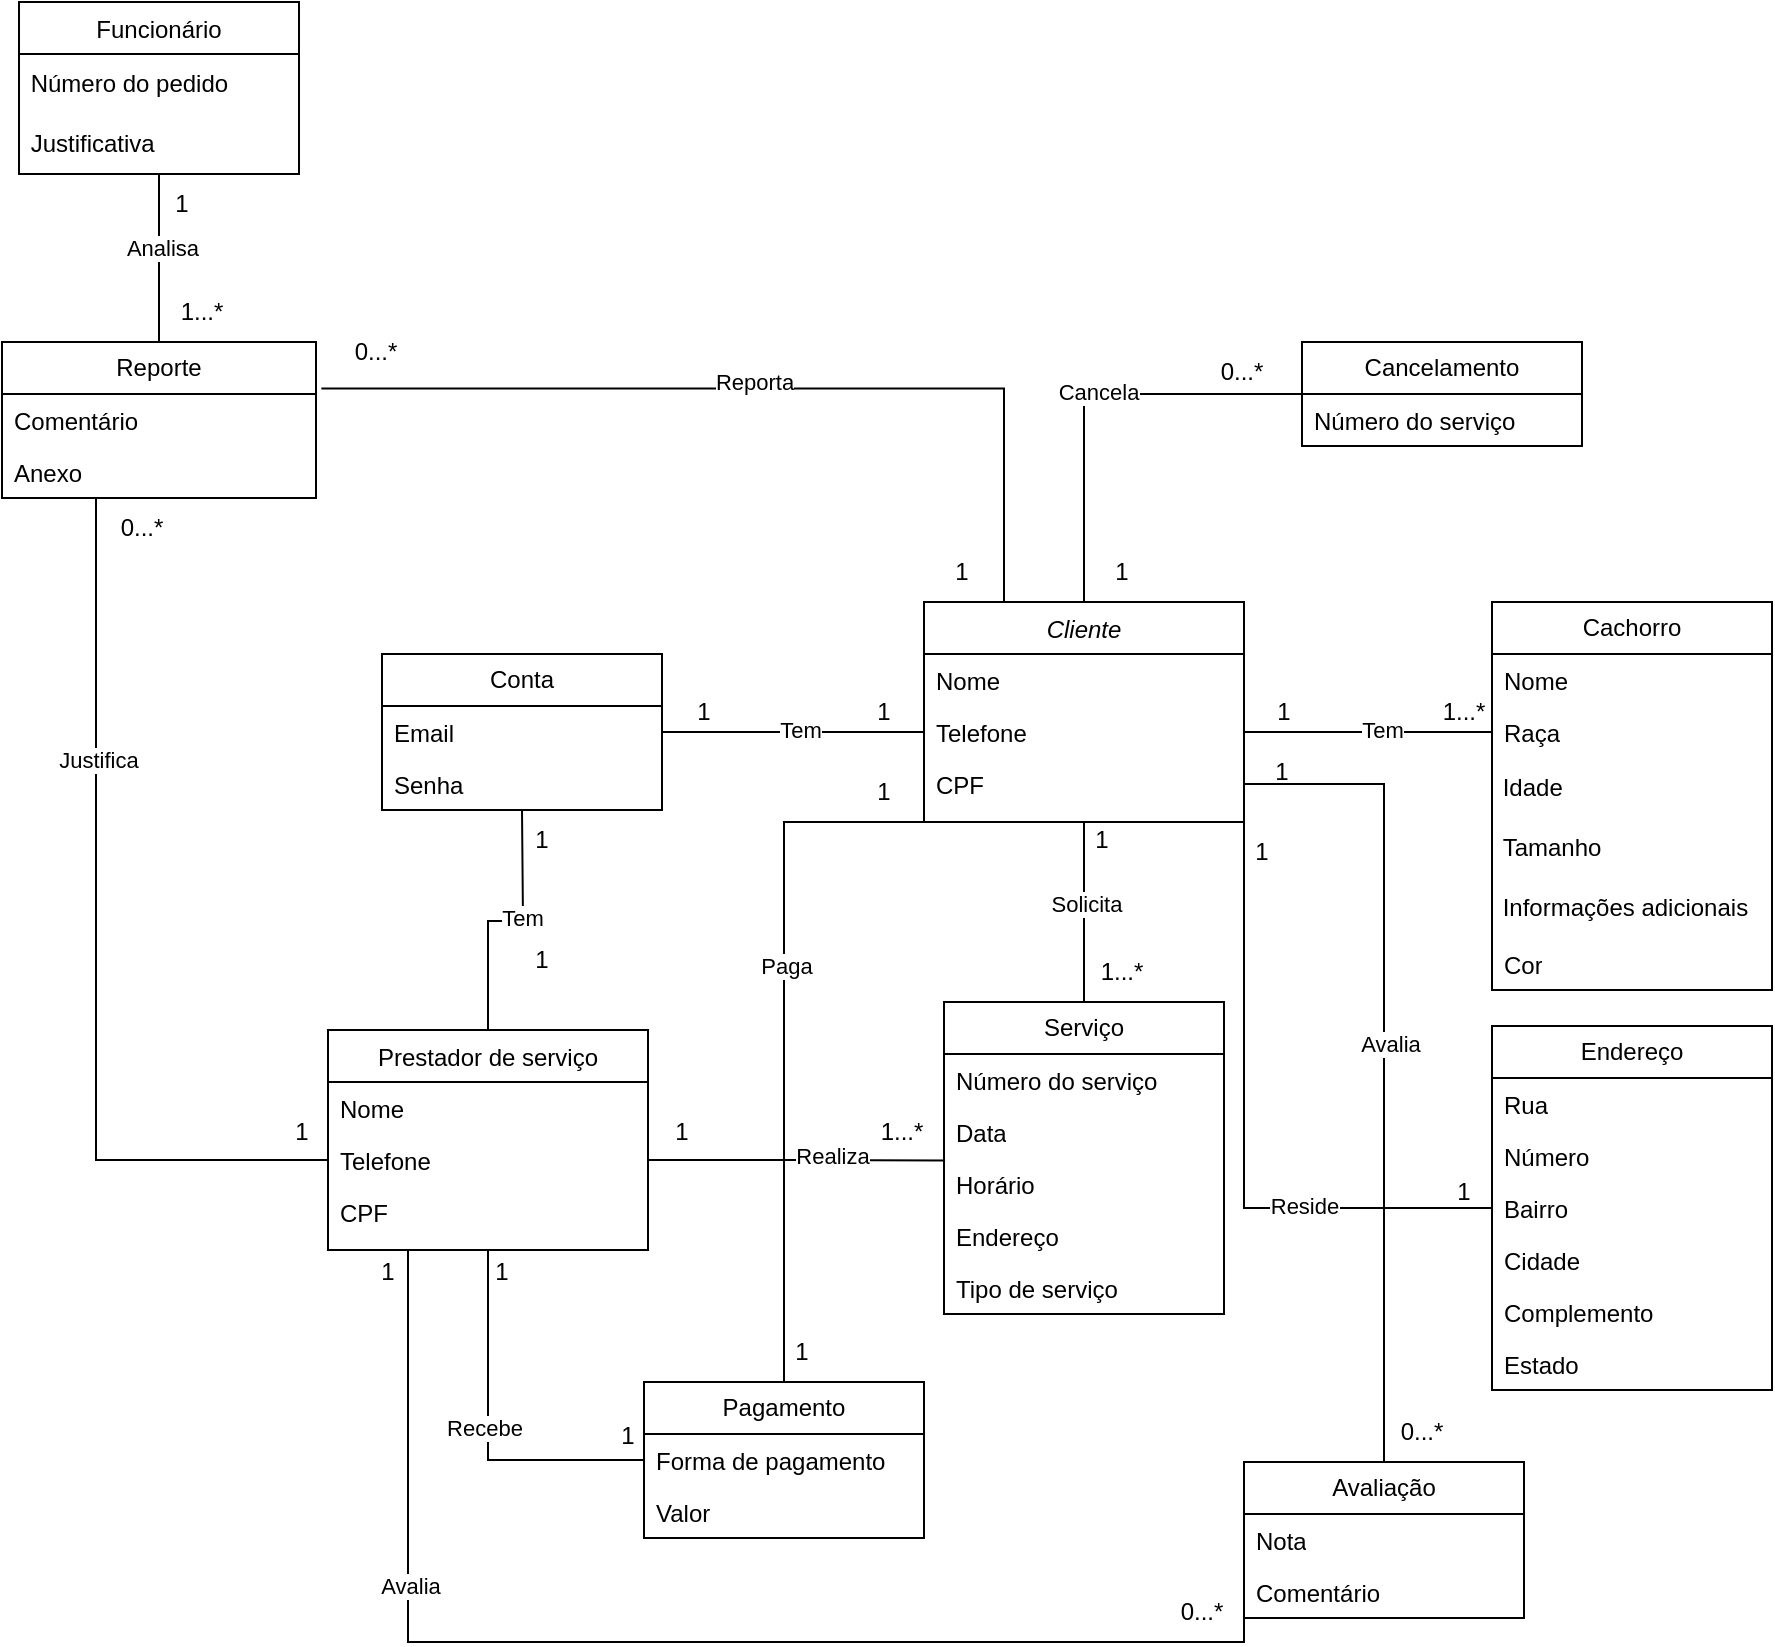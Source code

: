 <mxfile version="24.3.0" type="github">
  <diagram id="C5RBs43oDa-KdzZeNtuy" name="Page-1">
    <mxGraphModel dx="1216" dy="524" grid="1" gridSize="10" guides="1" tooltips="1" connect="1" arrows="1" fold="1" page="1" pageScale="1" pageWidth="1000" pageHeight="1000" math="0" shadow="0">
      <root>
        <mxCell id="WIyWlLk6GJQsqaUBKTNV-0" />
        <mxCell id="WIyWlLk6GJQsqaUBKTNV-1" parent="WIyWlLk6GJQsqaUBKTNV-0" />
        <mxCell id="B8XAivbCpf6IayKkzWBA-58" style="edgeStyle=orthogonalEdgeStyle;rounded=0;orthogonalLoop=1;jettySize=auto;html=1;exitX=0.5;exitY=1;exitDx=0;exitDy=0;entryX=0.5;entryY=0;entryDx=0;entryDy=0;endArrow=none;endFill=0;" edge="1" parent="WIyWlLk6GJQsqaUBKTNV-1" source="zkfFHV4jXpPFQw0GAbJ--0" target="B8XAivbCpf6IayKkzWBA-49">
          <mxGeometry relative="1" as="geometry" />
        </mxCell>
        <mxCell id="B8XAivbCpf6IayKkzWBA-102" value="Solicita" style="edgeLabel;html=1;align=center;verticalAlign=middle;resizable=0;points=[];" vertex="1" connectable="0" parent="B8XAivbCpf6IayKkzWBA-58">
          <mxGeometry x="-0.089" y="1" relative="1" as="geometry">
            <mxPoint as="offset" />
          </mxGeometry>
        </mxCell>
        <mxCell id="B8XAivbCpf6IayKkzWBA-60" style="edgeStyle=orthogonalEdgeStyle;rounded=0;orthogonalLoop=1;jettySize=auto;html=1;exitX=0.5;exitY=0;exitDx=0;exitDy=0;entryX=0;entryY=0.5;entryDx=0;entryDy=0;endArrow=none;endFill=0;" edge="1" parent="WIyWlLk6GJQsqaUBKTNV-1" source="zkfFHV4jXpPFQw0GAbJ--0" target="B8XAivbCpf6IayKkzWBA-24">
          <mxGeometry relative="1" as="geometry" />
        </mxCell>
        <mxCell id="B8XAivbCpf6IayKkzWBA-83" value="Cancela" style="edgeLabel;html=1;align=center;verticalAlign=middle;resizable=0;points=[];" vertex="1" connectable="0" parent="B8XAivbCpf6IayKkzWBA-60">
          <mxGeometry x="0.042" y="1" relative="1" as="geometry">
            <mxPoint as="offset" />
          </mxGeometry>
        </mxCell>
        <mxCell id="B8XAivbCpf6IayKkzWBA-68" style="edgeStyle=orthogonalEdgeStyle;rounded=0;orthogonalLoop=1;jettySize=auto;html=1;exitX=1;exitY=1;exitDx=0;exitDy=0;entryX=0;entryY=0.5;entryDx=0;entryDy=0;endArrow=none;endFill=0;" edge="1" parent="WIyWlLk6GJQsqaUBKTNV-1" source="zkfFHV4jXpPFQw0GAbJ--0" target="B8XAivbCpf6IayKkzWBA-42">
          <mxGeometry relative="1" as="geometry" />
        </mxCell>
        <mxCell id="B8XAivbCpf6IayKkzWBA-107" value="Reside" style="edgeLabel;html=1;align=center;verticalAlign=middle;resizable=0;points=[];" vertex="1" connectable="0" parent="B8XAivbCpf6IayKkzWBA-68">
          <mxGeometry x="0.405" y="1" relative="1" as="geometry">
            <mxPoint as="offset" />
          </mxGeometry>
        </mxCell>
        <mxCell id="B8XAivbCpf6IayKkzWBA-70" style="edgeStyle=orthogonalEdgeStyle;rounded=0;orthogonalLoop=1;jettySize=auto;html=1;exitX=0;exitY=1;exitDx=0;exitDy=0;entryX=0.5;entryY=0;entryDx=0;entryDy=0;endArrow=none;endFill=0;" edge="1" parent="WIyWlLk6GJQsqaUBKTNV-1" source="zkfFHV4jXpPFQw0GAbJ--0" target="B8XAivbCpf6IayKkzWBA-32">
          <mxGeometry relative="1" as="geometry">
            <Array as="points">
              <mxPoint x="471" y="580" />
            </Array>
          </mxGeometry>
        </mxCell>
        <mxCell id="B8XAivbCpf6IayKkzWBA-118" value="Paga" style="edgeLabel;html=1;align=center;verticalAlign=middle;resizable=0;points=[];" vertex="1" connectable="0" parent="B8XAivbCpf6IayKkzWBA-70">
          <mxGeometry x="-0.19" y="1" relative="1" as="geometry">
            <mxPoint as="offset" />
          </mxGeometry>
        </mxCell>
        <mxCell id="zkfFHV4jXpPFQw0GAbJ--0" value="Cliente" style="swimlane;fontStyle=2;align=center;verticalAlign=top;childLayout=stackLayout;horizontal=1;startSize=26;horizontalStack=0;resizeParent=1;resizeLast=0;collapsible=1;marginBottom=0;rounded=0;shadow=0;strokeWidth=1;" parent="WIyWlLk6GJQsqaUBKTNV-1" vertex="1">
          <mxGeometry x="541" y="470" width="160" height="110" as="geometry">
            <mxRectangle x="230" y="140" width="160" height="26" as="alternateBounds" />
          </mxGeometry>
        </mxCell>
        <mxCell id="zkfFHV4jXpPFQw0GAbJ--1" value="Nome" style="text;align=left;verticalAlign=top;spacingLeft=4;spacingRight=4;overflow=hidden;rotatable=0;points=[[0,0.5],[1,0.5]];portConstraint=eastwest;" parent="zkfFHV4jXpPFQw0GAbJ--0" vertex="1">
          <mxGeometry y="26" width="160" height="26" as="geometry" />
        </mxCell>
        <mxCell id="zkfFHV4jXpPFQw0GAbJ--2" value="Telefone" style="text;align=left;verticalAlign=top;spacingLeft=4;spacingRight=4;overflow=hidden;rotatable=0;points=[[0,0.5],[1,0.5]];portConstraint=eastwest;rounded=0;shadow=0;html=0;" parent="zkfFHV4jXpPFQw0GAbJ--0" vertex="1">
          <mxGeometry y="52" width="160" height="26" as="geometry" />
        </mxCell>
        <mxCell id="B8XAivbCpf6IayKkzWBA-0" value="CPF" style="text;align=left;verticalAlign=top;spacingLeft=4;spacingRight=4;overflow=hidden;rotatable=0;points=[[0,0.5],[1,0.5]];portConstraint=eastwest;rounded=0;shadow=0;html=0;" vertex="1" parent="zkfFHV4jXpPFQw0GAbJ--0">
          <mxGeometry y="78" width="160" height="26" as="geometry" />
        </mxCell>
        <mxCell id="zkfFHV4jXpPFQw0GAbJ--13" value="Funcionário" style="swimlane;fontStyle=0;align=center;verticalAlign=top;childLayout=stackLayout;horizontal=1;startSize=26;horizontalStack=0;resizeParent=1;resizeLast=0;collapsible=1;marginBottom=0;rounded=0;shadow=0;strokeWidth=1;" parent="WIyWlLk6GJQsqaUBKTNV-1" vertex="1">
          <mxGeometry x="88.5" y="170" width="140" height="86" as="geometry">
            <mxRectangle x="340" y="380" width="170" height="26" as="alternateBounds" />
          </mxGeometry>
        </mxCell>
        <mxCell id="B8XAivbCpf6IayKkzWBA-36" value="&amp;nbsp;Número do pedido" style="text;html=1;align=left;verticalAlign=middle;resizable=0;points=[];autosize=1;strokeColor=none;fillColor=none;" vertex="1" parent="zkfFHV4jXpPFQw0GAbJ--13">
          <mxGeometry y="26" width="140" height="30" as="geometry" />
        </mxCell>
        <mxCell id="B8XAivbCpf6IayKkzWBA-37" value="&amp;nbsp;Justificativa" style="text;html=1;align=left;verticalAlign=middle;whiteSpace=wrap;rounded=0;" vertex="1" parent="zkfFHV4jXpPFQw0GAbJ--13">
          <mxGeometry y="56" width="140" height="30" as="geometry" />
        </mxCell>
        <mxCell id="B8XAivbCpf6IayKkzWBA-55" style="edgeStyle=orthogonalEdgeStyle;rounded=0;orthogonalLoop=1;jettySize=auto;html=1;exitX=0.5;exitY=0;exitDx=0;exitDy=0;endArrow=none;endFill=0;" edge="1" parent="WIyWlLk6GJQsqaUBKTNV-1" source="zkfFHV4jXpPFQw0GAbJ--17">
          <mxGeometry relative="1" as="geometry">
            <mxPoint x="340" y="574" as="targetPoint" />
          </mxGeometry>
        </mxCell>
        <mxCell id="B8XAivbCpf6IayKkzWBA-95" value="Tem" style="edgeLabel;html=1;align=center;verticalAlign=middle;resizable=0;points=[];" vertex="1" connectable="0" parent="B8XAivbCpf6IayKkzWBA-55">
          <mxGeometry x="0.113" y="3" relative="1" as="geometry">
            <mxPoint y="1" as="offset" />
          </mxGeometry>
        </mxCell>
        <mxCell id="zkfFHV4jXpPFQw0GAbJ--17" value="Prestador de serviço" style="swimlane;fontStyle=0;align=center;verticalAlign=top;childLayout=stackLayout;horizontal=1;startSize=26;horizontalStack=0;resizeParent=1;resizeLast=0;collapsible=1;marginBottom=0;rounded=0;shadow=0;strokeWidth=1;" parent="WIyWlLk6GJQsqaUBKTNV-1" vertex="1">
          <mxGeometry x="243" y="684" width="160" height="110" as="geometry">
            <mxRectangle x="550" y="140" width="160" height="26" as="alternateBounds" />
          </mxGeometry>
        </mxCell>
        <mxCell id="B8XAivbCpf6IayKkzWBA-3" value="Nome" style="text;align=left;verticalAlign=top;spacingLeft=4;spacingRight=4;overflow=hidden;rotatable=0;points=[[0,0.5],[1,0.5]];portConstraint=eastwest;" vertex="1" parent="zkfFHV4jXpPFQw0GAbJ--17">
          <mxGeometry y="26" width="160" height="26" as="geometry" />
        </mxCell>
        <mxCell id="B8XAivbCpf6IayKkzWBA-4" value="Telefone" style="text;align=left;verticalAlign=top;spacingLeft=4;spacingRight=4;overflow=hidden;rotatable=0;points=[[0,0.5],[1,0.5]];portConstraint=eastwest;rounded=0;shadow=0;html=0;" vertex="1" parent="zkfFHV4jXpPFQw0GAbJ--17">
          <mxGeometry y="52" width="160" height="26" as="geometry" />
        </mxCell>
        <mxCell id="B8XAivbCpf6IayKkzWBA-6" value="CPF" style="text;align=left;verticalAlign=top;spacingLeft=4;spacingRight=4;overflow=hidden;rotatable=0;points=[[0,0.5],[1,0.5]];portConstraint=eastwest;rounded=0;shadow=0;html=0;" vertex="1" parent="zkfFHV4jXpPFQw0GAbJ--17">
          <mxGeometry y="78" width="160" height="26" as="geometry" />
        </mxCell>
        <mxCell id="B8XAivbCpf6IayKkzWBA-13" value="Conta" style="swimlane;fontStyle=0;childLayout=stackLayout;horizontal=1;startSize=26;fillColor=none;horizontalStack=0;resizeParent=1;resizeParentMax=0;resizeLast=0;collapsible=1;marginBottom=0;whiteSpace=wrap;html=1;" vertex="1" parent="WIyWlLk6GJQsqaUBKTNV-1">
          <mxGeometry x="270" y="496" width="140" height="78" as="geometry" />
        </mxCell>
        <mxCell id="B8XAivbCpf6IayKkzWBA-14" value="Email" style="text;strokeColor=none;fillColor=none;align=left;verticalAlign=top;spacingLeft=4;spacingRight=4;overflow=hidden;rotatable=0;points=[[0,0.5],[1,0.5]];portConstraint=eastwest;whiteSpace=wrap;html=1;" vertex="1" parent="B8XAivbCpf6IayKkzWBA-13">
          <mxGeometry y="26" width="140" height="26" as="geometry" />
        </mxCell>
        <mxCell id="B8XAivbCpf6IayKkzWBA-15" value="Senha" style="text;strokeColor=none;fillColor=none;align=left;verticalAlign=top;spacingLeft=4;spacingRight=4;overflow=hidden;rotatable=0;points=[[0,0.5],[1,0.5]];portConstraint=eastwest;whiteSpace=wrap;html=1;" vertex="1" parent="B8XAivbCpf6IayKkzWBA-13">
          <mxGeometry y="52" width="140" height="26" as="geometry" />
        </mxCell>
        <mxCell id="B8XAivbCpf6IayKkzWBA-17" value="Cachorro" style="swimlane;fontStyle=0;childLayout=stackLayout;horizontal=1;startSize=26;fillColor=none;horizontalStack=0;resizeParent=1;resizeParentMax=0;resizeLast=0;collapsible=1;marginBottom=0;whiteSpace=wrap;html=1;" vertex="1" parent="WIyWlLk6GJQsqaUBKTNV-1">
          <mxGeometry x="825" y="470" width="140" height="194" as="geometry" />
        </mxCell>
        <mxCell id="B8XAivbCpf6IayKkzWBA-18" value="Nome" style="text;strokeColor=none;fillColor=none;align=left;verticalAlign=top;spacingLeft=4;spacingRight=4;overflow=hidden;rotatable=0;points=[[0,0.5],[1,0.5]];portConstraint=eastwest;whiteSpace=wrap;html=1;" vertex="1" parent="B8XAivbCpf6IayKkzWBA-17">
          <mxGeometry y="26" width="140" height="26" as="geometry" />
        </mxCell>
        <mxCell id="B8XAivbCpf6IayKkzWBA-19" value="Raça" style="text;strokeColor=none;fillColor=none;align=left;verticalAlign=top;spacingLeft=4;spacingRight=4;overflow=hidden;rotatable=0;points=[[0,0.5],[1,0.5]];portConstraint=eastwest;whiteSpace=wrap;html=1;" vertex="1" parent="B8XAivbCpf6IayKkzWBA-17">
          <mxGeometry y="52" width="140" height="26" as="geometry" />
        </mxCell>
        <mxCell id="B8XAivbCpf6IayKkzWBA-21" value="&amp;nbsp;Idade" style="text;html=1;align=left;verticalAlign=middle;whiteSpace=wrap;rounded=0;" vertex="1" parent="B8XAivbCpf6IayKkzWBA-17">
          <mxGeometry y="78" width="140" height="30" as="geometry" />
        </mxCell>
        <mxCell id="B8XAivbCpf6IayKkzWBA-22" value="&amp;nbsp;Tamanho" style="text;html=1;align=left;verticalAlign=middle;whiteSpace=wrap;rounded=0;" vertex="1" parent="B8XAivbCpf6IayKkzWBA-17">
          <mxGeometry y="108" width="140" height="30" as="geometry" />
        </mxCell>
        <mxCell id="B8XAivbCpf6IayKkzWBA-23" value="&amp;nbsp;Informações adicionais" style="text;html=1;align=left;verticalAlign=middle;whiteSpace=wrap;rounded=0;" vertex="1" parent="B8XAivbCpf6IayKkzWBA-17">
          <mxGeometry y="138" width="140" height="30" as="geometry" />
        </mxCell>
        <mxCell id="B8XAivbCpf6IayKkzWBA-20" value="Cor" style="text;strokeColor=none;fillColor=none;align=left;verticalAlign=top;spacingLeft=4;spacingRight=4;overflow=hidden;rotatable=0;points=[[0,0.5],[1,0.5]];portConstraint=eastwest;whiteSpace=wrap;html=1;" vertex="1" parent="B8XAivbCpf6IayKkzWBA-17">
          <mxGeometry y="168" width="140" height="26" as="geometry" />
        </mxCell>
        <mxCell id="B8XAivbCpf6IayKkzWBA-24" value="Cancelamento" style="swimlane;fontStyle=0;childLayout=stackLayout;horizontal=1;startSize=26;fillColor=none;horizontalStack=0;resizeParent=1;resizeParentMax=0;resizeLast=0;collapsible=1;marginBottom=0;whiteSpace=wrap;html=1;" vertex="1" parent="WIyWlLk6GJQsqaUBKTNV-1">
          <mxGeometry x="730" y="340" width="140" height="52" as="geometry" />
        </mxCell>
        <mxCell id="B8XAivbCpf6IayKkzWBA-25" value="Número do serviço" style="text;strokeColor=none;fillColor=none;align=left;verticalAlign=top;spacingLeft=4;spacingRight=4;overflow=hidden;rotatable=0;points=[[0,0.5],[1,0.5]];portConstraint=eastwest;whiteSpace=wrap;html=1;" vertex="1" parent="B8XAivbCpf6IayKkzWBA-24">
          <mxGeometry y="26" width="140" height="26" as="geometry" />
        </mxCell>
        <mxCell id="B8XAivbCpf6IayKkzWBA-28" value="Avaliação" style="swimlane;fontStyle=0;childLayout=stackLayout;horizontal=1;startSize=26;fillColor=none;horizontalStack=0;resizeParent=1;resizeParentMax=0;resizeLast=0;collapsible=1;marginBottom=0;whiteSpace=wrap;html=1;" vertex="1" parent="WIyWlLk6GJQsqaUBKTNV-1">
          <mxGeometry x="701" y="900" width="140" height="78" as="geometry" />
        </mxCell>
        <mxCell id="B8XAivbCpf6IayKkzWBA-29" value="Nota" style="text;strokeColor=none;fillColor=none;align=left;verticalAlign=top;spacingLeft=4;spacingRight=4;overflow=hidden;rotatable=0;points=[[0,0.5],[1,0.5]];portConstraint=eastwest;whiteSpace=wrap;html=1;" vertex="1" parent="B8XAivbCpf6IayKkzWBA-28">
          <mxGeometry y="26" width="140" height="26" as="geometry" />
        </mxCell>
        <mxCell id="B8XAivbCpf6IayKkzWBA-30" value="Comentário" style="text;strokeColor=none;fillColor=none;align=left;verticalAlign=top;spacingLeft=4;spacingRight=4;overflow=hidden;rotatable=0;points=[[0,0.5],[1,0.5]];portConstraint=eastwest;whiteSpace=wrap;html=1;" vertex="1" parent="B8XAivbCpf6IayKkzWBA-28">
          <mxGeometry y="52" width="140" height="26" as="geometry" />
        </mxCell>
        <mxCell id="B8XAivbCpf6IayKkzWBA-32" value="Pagamento" style="swimlane;fontStyle=0;childLayout=stackLayout;horizontal=1;startSize=26;fillColor=none;horizontalStack=0;resizeParent=1;resizeParentMax=0;resizeLast=0;collapsible=1;marginBottom=0;whiteSpace=wrap;html=1;" vertex="1" parent="WIyWlLk6GJQsqaUBKTNV-1">
          <mxGeometry x="401" y="860" width="140" height="78" as="geometry" />
        </mxCell>
        <mxCell id="B8XAivbCpf6IayKkzWBA-33" value="Forma de pagamento" style="text;strokeColor=none;fillColor=none;align=left;verticalAlign=top;spacingLeft=4;spacingRight=4;overflow=hidden;rotatable=0;points=[[0,0.5],[1,0.5]];portConstraint=eastwest;whiteSpace=wrap;html=1;" vertex="1" parent="B8XAivbCpf6IayKkzWBA-32">
          <mxGeometry y="26" width="140" height="26" as="geometry" />
        </mxCell>
        <mxCell id="B8XAivbCpf6IayKkzWBA-34" value="Valor" style="text;strokeColor=none;fillColor=none;align=left;verticalAlign=top;spacingLeft=4;spacingRight=4;overflow=hidden;rotatable=0;points=[[0,0.5],[1,0.5]];portConstraint=eastwest;whiteSpace=wrap;html=1;" vertex="1" parent="B8XAivbCpf6IayKkzWBA-32">
          <mxGeometry y="52" width="140" height="26" as="geometry" />
        </mxCell>
        <mxCell id="B8XAivbCpf6IayKkzWBA-38" value="Endereço" style="swimlane;fontStyle=0;childLayout=stackLayout;horizontal=1;startSize=26;fillColor=none;horizontalStack=0;resizeParent=1;resizeParentMax=0;resizeLast=0;collapsible=1;marginBottom=0;whiteSpace=wrap;html=1;" vertex="1" parent="WIyWlLk6GJQsqaUBKTNV-1">
          <mxGeometry x="825" y="682" width="140" height="182" as="geometry" />
        </mxCell>
        <mxCell id="B8XAivbCpf6IayKkzWBA-39" value="Rua" style="text;strokeColor=none;fillColor=none;align=left;verticalAlign=top;spacingLeft=4;spacingRight=4;overflow=hidden;rotatable=0;points=[[0,0.5],[1,0.5]];portConstraint=eastwest;whiteSpace=wrap;html=1;" vertex="1" parent="B8XAivbCpf6IayKkzWBA-38">
          <mxGeometry y="26" width="140" height="26" as="geometry" />
        </mxCell>
        <mxCell id="B8XAivbCpf6IayKkzWBA-40" value="Número" style="text;strokeColor=none;fillColor=none;align=left;verticalAlign=top;spacingLeft=4;spacingRight=4;overflow=hidden;rotatable=0;points=[[0,0.5],[1,0.5]];portConstraint=eastwest;whiteSpace=wrap;html=1;" vertex="1" parent="B8XAivbCpf6IayKkzWBA-38">
          <mxGeometry y="52" width="140" height="26" as="geometry" />
        </mxCell>
        <mxCell id="B8XAivbCpf6IayKkzWBA-42" value="Bairro" style="text;strokeColor=none;fillColor=none;align=left;verticalAlign=top;spacingLeft=4;spacingRight=4;overflow=hidden;rotatable=0;points=[[0,0.5],[1,0.5]];portConstraint=eastwest;whiteSpace=wrap;html=1;" vertex="1" parent="B8XAivbCpf6IayKkzWBA-38">
          <mxGeometry y="78" width="140" height="26" as="geometry" />
        </mxCell>
        <mxCell id="B8XAivbCpf6IayKkzWBA-43" value="Cidade" style="text;strokeColor=none;fillColor=none;align=left;verticalAlign=top;spacingLeft=4;spacingRight=4;overflow=hidden;rotatable=0;points=[[0,0.5],[1,0.5]];portConstraint=eastwest;whiteSpace=wrap;html=1;" vertex="1" parent="B8XAivbCpf6IayKkzWBA-38">
          <mxGeometry y="104" width="140" height="26" as="geometry" />
        </mxCell>
        <mxCell id="B8XAivbCpf6IayKkzWBA-41" value="Complemento" style="text;strokeColor=none;fillColor=none;align=left;verticalAlign=top;spacingLeft=4;spacingRight=4;overflow=hidden;rotatable=0;points=[[0,0.5],[1,0.5]];portConstraint=eastwest;whiteSpace=wrap;html=1;" vertex="1" parent="B8XAivbCpf6IayKkzWBA-38">
          <mxGeometry y="130" width="140" height="26" as="geometry" />
        </mxCell>
        <mxCell id="B8XAivbCpf6IayKkzWBA-44" value="Estado" style="text;strokeColor=none;fillColor=none;align=left;verticalAlign=top;spacingLeft=4;spacingRight=4;overflow=hidden;rotatable=0;points=[[0,0.5],[1,0.5]];portConstraint=eastwest;whiteSpace=wrap;html=1;" vertex="1" parent="B8XAivbCpf6IayKkzWBA-38">
          <mxGeometry y="156" width="140" height="26" as="geometry" />
        </mxCell>
        <mxCell id="B8XAivbCpf6IayKkzWBA-69" style="edgeStyle=orthogonalEdgeStyle;rounded=0;orthogonalLoop=1;jettySize=auto;html=1;exitX=0.5;exitY=0;exitDx=0;exitDy=0;entryX=0.5;entryY=1;entryDx=0;entryDy=0;endArrow=none;endFill=0;" edge="1" parent="WIyWlLk6GJQsqaUBKTNV-1" source="B8XAivbCpf6IayKkzWBA-45" target="B8XAivbCpf6IayKkzWBA-37">
          <mxGeometry relative="1" as="geometry" />
        </mxCell>
        <mxCell id="B8XAivbCpf6IayKkzWBA-131" value="Analisa" style="edgeLabel;html=1;align=center;verticalAlign=middle;resizable=0;points=[];" vertex="1" connectable="0" parent="B8XAivbCpf6IayKkzWBA-69">
          <mxGeometry x="0.101" y="-1" relative="1" as="geometry">
            <mxPoint y="-1" as="offset" />
          </mxGeometry>
        </mxCell>
        <mxCell id="B8XAivbCpf6IayKkzWBA-45" value="Reporte" style="swimlane;fontStyle=0;childLayout=stackLayout;horizontal=1;startSize=26;fillColor=none;horizontalStack=0;resizeParent=1;resizeParentMax=0;resizeLast=0;collapsible=1;marginBottom=0;whiteSpace=wrap;html=1;" vertex="1" parent="WIyWlLk6GJQsqaUBKTNV-1">
          <mxGeometry x="80" y="340" width="157" height="78" as="geometry" />
        </mxCell>
        <mxCell id="B8XAivbCpf6IayKkzWBA-46" value="Comentário" style="text;strokeColor=none;fillColor=none;align=left;verticalAlign=top;spacingLeft=4;spacingRight=4;overflow=hidden;rotatable=0;points=[[0,0.5],[1,0.5]];portConstraint=eastwest;whiteSpace=wrap;html=1;" vertex="1" parent="B8XAivbCpf6IayKkzWBA-45">
          <mxGeometry y="26" width="157" height="26" as="geometry" />
        </mxCell>
        <mxCell id="B8XAivbCpf6IayKkzWBA-47" value="Anexo" style="text;strokeColor=none;fillColor=none;align=left;verticalAlign=top;spacingLeft=4;spacingRight=4;overflow=hidden;rotatable=0;points=[[0,0.5],[1,0.5]];portConstraint=eastwest;whiteSpace=wrap;html=1;" vertex="1" parent="B8XAivbCpf6IayKkzWBA-45">
          <mxGeometry y="52" width="157" height="26" as="geometry" />
        </mxCell>
        <mxCell id="B8XAivbCpf6IayKkzWBA-49" value="Serviço" style="swimlane;fontStyle=0;childLayout=stackLayout;horizontal=1;startSize=26;fillColor=none;horizontalStack=0;resizeParent=1;resizeParentMax=0;resizeLast=0;collapsible=1;marginBottom=0;whiteSpace=wrap;html=1;" vertex="1" parent="WIyWlLk6GJQsqaUBKTNV-1">
          <mxGeometry x="551" y="670" width="140" height="156" as="geometry" />
        </mxCell>
        <mxCell id="B8XAivbCpf6IayKkzWBA-50" value="Número do serviço" style="text;strokeColor=none;fillColor=none;align=left;verticalAlign=top;spacingLeft=4;spacingRight=4;overflow=hidden;rotatable=0;points=[[0,0.5],[1,0.5]];portConstraint=eastwest;whiteSpace=wrap;html=1;" vertex="1" parent="B8XAivbCpf6IayKkzWBA-49">
          <mxGeometry y="26" width="140" height="26" as="geometry" />
        </mxCell>
        <mxCell id="B8XAivbCpf6IayKkzWBA-51" value="Data" style="text;strokeColor=none;fillColor=none;align=left;verticalAlign=top;spacingLeft=4;spacingRight=4;overflow=hidden;rotatable=0;points=[[0,0.5],[1,0.5]];portConstraint=eastwest;whiteSpace=wrap;html=1;" vertex="1" parent="B8XAivbCpf6IayKkzWBA-49">
          <mxGeometry y="52" width="140" height="26" as="geometry" />
        </mxCell>
        <mxCell id="B8XAivbCpf6IayKkzWBA-52" value="Horário" style="text;strokeColor=none;fillColor=none;align=left;verticalAlign=top;spacingLeft=4;spacingRight=4;overflow=hidden;rotatable=0;points=[[0,0.5],[1,0.5]];portConstraint=eastwest;whiteSpace=wrap;html=1;" vertex="1" parent="B8XAivbCpf6IayKkzWBA-49">
          <mxGeometry y="78" width="140" height="26" as="geometry" />
        </mxCell>
        <mxCell id="B8XAivbCpf6IayKkzWBA-53" value="Endereço" style="text;strokeColor=none;fillColor=none;align=left;verticalAlign=top;spacingLeft=4;spacingRight=4;overflow=hidden;rotatable=0;points=[[0,0.5],[1,0.5]];portConstraint=eastwest;whiteSpace=wrap;html=1;" vertex="1" parent="B8XAivbCpf6IayKkzWBA-49">
          <mxGeometry y="104" width="140" height="26" as="geometry" />
        </mxCell>
        <mxCell id="B8XAivbCpf6IayKkzWBA-56" value="Tipo de serviço" style="text;strokeColor=none;fillColor=none;align=left;verticalAlign=top;spacingLeft=4;spacingRight=4;overflow=hidden;rotatable=0;points=[[0,0.5],[1,0.5]];portConstraint=eastwest;whiteSpace=wrap;html=1;" vertex="1" parent="B8XAivbCpf6IayKkzWBA-49">
          <mxGeometry y="130" width="140" height="26" as="geometry" />
        </mxCell>
        <mxCell id="B8XAivbCpf6IayKkzWBA-54" style="edgeStyle=orthogonalEdgeStyle;rounded=0;orthogonalLoop=1;jettySize=auto;html=1;exitX=1;exitY=0.5;exitDx=0;exitDy=0;entryX=0;entryY=0.5;entryDx=0;entryDy=0;endArrow=none;endFill=0;" edge="1" parent="WIyWlLk6GJQsqaUBKTNV-1" source="B8XAivbCpf6IayKkzWBA-14" target="zkfFHV4jXpPFQw0GAbJ--2">
          <mxGeometry relative="1" as="geometry" />
        </mxCell>
        <mxCell id="B8XAivbCpf6IayKkzWBA-92" value="Tem" style="edgeLabel;html=1;align=center;verticalAlign=middle;resizable=0;points=[];" vertex="1" connectable="0" parent="B8XAivbCpf6IayKkzWBA-54">
          <mxGeometry x="0.035" y="1" relative="1" as="geometry">
            <mxPoint x="1" as="offset" />
          </mxGeometry>
        </mxCell>
        <mxCell id="B8XAivbCpf6IayKkzWBA-57" style="edgeStyle=orthogonalEdgeStyle;rounded=0;orthogonalLoop=1;jettySize=auto;html=1;exitX=1;exitY=0.5;exitDx=0;exitDy=0;entryX=0;entryY=0.5;entryDx=0;entryDy=0;endArrow=none;endFill=0;" edge="1" parent="WIyWlLk6GJQsqaUBKTNV-1" source="zkfFHV4jXpPFQw0GAbJ--2" target="B8XAivbCpf6IayKkzWBA-19">
          <mxGeometry relative="1" as="geometry" />
        </mxCell>
        <mxCell id="B8XAivbCpf6IayKkzWBA-89" value="Tem" style="edgeLabel;html=1;align=center;verticalAlign=middle;resizable=0;points=[];" vertex="1" connectable="0" parent="B8XAivbCpf6IayKkzWBA-57">
          <mxGeometry x="0.101" y="1" relative="1" as="geometry">
            <mxPoint as="offset" />
          </mxGeometry>
        </mxCell>
        <mxCell id="B8XAivbCpf6IayKkzWBA-59" style="edgeStyle=orthogonalEdgeStyle;rounded=0;orthogonalLoop=1;jettySize=auto;html=1;exitX=1;exitY=0.5;exitDx=0;exitDy=0;entryX=0.004;entryY=1.046;entryDx=0;entryDy=0;entryPerimeter=0;endArrow=none;endFill=0;" edge="1" parent="WIyWlLk6GJQsqaUBKTNV-1" source="B8XAivbCpf6IayKkzWBA-4" target="B8XAivbCpf6IayKkzWBA-51">
          <mxGeometry relative="1" as="geometry" />
        </mxCell>
        <mxCell id="B8XAivbCpf6IayKkzWBA-111" value="Realiza" style="edgeLabel;html=1;align=center;verticalAlign=middle;resizable=0;points=[];" vertex="1" connectable="0" parent="B8XAivbCpf6IayKkzWBA-59">
          <mxGeometry x="0.217" y="2" relative="1" as="geometry">
            <mxPoint x="1" as="offset" />
          </mxGeometry>
        </mxCell>
        <mxCell id="B8XAivbCpf6IayKkzWBA-63" style="edgeStyle=orthogonalEdgeStyle;rounded=0;orthogonalLoop=1;jettySize=auto;html=1;exitX=0.25;exitY=0;exitDx=0;exitDy=0;entryX=1.017;entryY=-0.108;entryDx=0;entryDy=0;entryPerimeter=0;endArrow=none;endFill=0;" edge="1" parent="WIyWlLk6GJQsqaUBKTNV-1" source="zkfFHV4jXpPFQw0GAbJ--0" target="B8XAivbCpf6IayKkzWBA-46">
          <mxGeometry relative="1" as="geometry" />
        </mxCell>
        <mxCell id="B8XAivbCpf6IayKkzWBA-80" value="Reporta" style="edgeLabel;html=1;align=center;verticalAlign=middle;resizable=0;points=[];" vertex="1" connectable="0" parent="B8XAivbCpf6IayKkzWBA-63">
          <mxGeometry x="0.038" y="-3" relative="1" as="geometry">
            <mxPoint as="offset" />
          </mxGeometry>
        </mxCell>
        <mxCell id="B8XAivbCpf6IayKkzWBA-71" style="edgeStyle=orthogonalEdgeStyle;rounded=0;orthogonalLoop=1;jettySize=auto;html=1;exitX=0;exitY=0.5;exitDx=0;exitDy=0;entryX=0.5;entryY=1;entryDx=0;entryDy=0;endArrow=none;endFill=0;" edge="1" parent="WIyWlLk6GJQsqaUBKTNV-1" source="B8XAivbCpf6IayKkzWBA-33" target="zkfFHV4jXpPFQw0GAbJ--17">
          <mxGeometry relative="1" as="geometry" />
        </mxCell>
        <mxCell id="B8XAivbCpf6IayKkzWBA-124" value="Recebe" style="edgeLabel;html=1;align=center;verticalAlign=middle;resizable=0;points=[];" vertex="1" connectable="0" parent="B8XAivbCpf6IayKkzWBA-71">
          <mxGeometry x="0.021" y="2" relative="1" as="geometry">
            <mxPoint y="-1" as="offset" />
          </mxGeometry>
        </mxCell>
        <mxCell id="B8XAivbCpf6IayKkzWBA-72" style="edgeStyle=orthogonalEdgeStyle;rounded=0;orthogonalLoop=1;jettySize=auto;html=1;exitX=1;exitY=0.5;exitDx=0;exitDy=0;entryX=0.5;entryY=0;entryDx=0;entryDy=0;endArrow=none;endFill=0;" edge="1" parent="WIyWlLk6GJQsqaUBKTNV-1" source="B8XAivbCpf6IayKkzWBA-0" target="B8XAivbCpf6IayKkzWBA-28">
          <mxGeometry relative="1" as="geometry" />
        </mxCell>
        <mxCell id="B8XAivbCpf6IayKkzWBA-122" value="Avalia" style="edgeLabel;html=1;align=center;verticalAlign=middle;resizable=0;points=[];" vertex="1" connectable="0" parent="B8XAivbCpf6IayKkzWBA-72">
          <mxGeometry x="-0.018" y="3" relative="1" as="geometry">
            <mxPoint y="-1" as="offset" />
          </mxGeometry>
        </mxCell>
        <mxCell id="B8XAivbCpf6IayKkzWBA-73" style="edgeStyle=orthogonalEdgeStyle;rounded=0;orthogonalLoop=1;jettySize=auto;html=1;exitX=0;exitY=0.5;exitDx=0;exitDy=0;entryX=0.25;entryY=1;entryDx=0;entryDy=0;endArrow=none;endFill=0;" edge="1" parent="WIyWlLk6GJQsqaUBKTNV-1" source="B8XAivbCpf6IayKkzWBA-29" target="zkfFHV4jXpPFQw0GAbJ--17">
          <mxGeometry relative="1" as="geometry">
            <Array as="points">
              <mxPoint x="660" y="990" />
              <mxPoint x="300" y="990" />
            </Array>
          </mxGeometry>
        </mxCell>
        <mxCell id="B8XAivbCpf6IayKkzWBA-128" value="Avalia" style="edgeLabel;html=1;align=center;verticalAlign=middle;resizable=0;points=[];" vertex="1" connectable="0" parent="B8XAivbCpf6IayKkzWBA-73">
          <mxGeometry x="0.494" y="-1" relative="1" as="geometry">
            <mxPoint as="offset" />
          </mxGeometry>
        </mxCell>
        <mxCell id="B8XAivbCpf6IayKkzWBA-74" value="1...*" style="text;html=1;align=center;verticalAlign=middle;whiteSpace=wrap;rounded=0;" vertex="1" parent="WIyWlLk6GJQsqaUBKTNV-1">
          <mxGeometry x="150" y="310" width="60" height="30" as="geometry" />
        </mxCell>
        <mxCell id="B8XAivbCpf6IayKkzWBA-75" value="1" style="text;html=1;align=center;verticalAlign=middle;whiteSpace=wrap;rounded=0;" vertex="1" parent="WIyWlLk6GJQsqaUBKTNV-1">
          <mxGeometry x="140" y="256" width="60" height="30" as="geometry" />
        </mxCell>
        <mxCell id="B8XAivbCpf6IayKkzWBA-77" value="0...*" style="text;html=1;align=center;verticalAlign=middle;whiteSpace=wrap;rounded=0;" vertex="1" parent="WIyWlLk6GJQsqaUBKTNV-1">
          <mxGeometry x="237" y="330" width="60" height="30" as="geometry" />
        </mxCell>
        <mxCell id="B8XAivbCpf6IayKkzWBA-79" value="1" style="text;html=1;align=center;verticalAlign=middle;whiteSpace=wrap;rounded=0;" vertex="1" parent="WIyWlLk6GJQsqaUBKTNV-1">
          <mxGeometry x="530" y="440" width="60" height="30" as="geometry" />
        </mxCell>
        <mxCell id="B8XAivbCpf6IayKkzWBA-81" value="1" style="text;html=1;align=center;verticalAlign=middle;whiteSpace=wrap;rounded=0;" vertex="1" parent="WIyWlLk6GJQsqaUBKTNV-1">
          <mxGeometry x="610" y="440" width="60" height="30" as="geometry" />
        </mxCell>
        <mxCell id="B8XAivbCpf6IayKkzWBA-82" value="0...*" style="text;html=1;align=center;verticalAlign=middle;whiteSpace=wrap;rounded=0;" vertex="1" parent="WIyWlLk6GJQsqaUBKTNV-1">
          <mxGeometry x="670" y="340" width="60" height="30" as="geometry" />
        </mxCell>
        <mxCell id="B8XAivbCpf6IayKkzWBA-85" value="1" style="text;html=1;align=center;verticalAlign=middle;whiteSpace=wrap;rounded=0;" vertex="1" parent="WIyWlLk6GJQsqaUBKTNV-1">
          <mxGeometry x="691" y="510" width="60" height="30" as="geometry" />
        </mxCell>
        <mxCell id="B8XAivbCpf6IayKkzWBA-86" value="1...*" style="text;html=1;align=center;verticalAlign=middle;whiteSpace=wrap;rounded=0;" vertex="1" parent="WIyWlLk6GJQsqaUBKTNV-1">
          <mxGeometry x="781" y="510" width="60" height="30" as="geometry" />
        </mxCell>
        <mxCell id="B8XAivbCpf6IayKkzWBA-90" value="1" style="text;html=1;align=center;verticalAlign=middle;whiteSpace=wrap;rounded=0;" vertex="1" parent="WIyWlLk6GJQsqaUBKTNV-1">
          <mxGeometry x="401" y="510" width="60" height="30" as="geometry" />
        </mxCell>
        <mxCell id="B8XAivbCpf6IayKkzWBA-91" value="1" style="text;html=1;align=center;verticalAlign=middle;whiteSpace=wrap;rounded=0;" vertex="1" parent="WIyWlLk6GJQsqaUBKTNV-1">
          <mxGeometry x="491" y="510" width="60" height="30" as="geometry" />
        </mxCell>
        <mxCell id="B8XAivbCpf6IayKkzWBA-93" value="1" style="text;html=1;align=center;verticalAlign=middle;whiteSpace=wrap;rounded=0;" vertex="1" parent="WIyWlLk6GJQsqaUBKTNV-1">
          <mxGeometry x="320" y="574" width="60" height="30" as="geometry" />
        </mxCell>
        <mxCell id="B8XAivbCpf6IayKkzWBA-94" value="1" style="text;html=1;align=center;verticalAlign=middle;whiteSpace=wrap;rounded=0;" vertex="1" parent="WIyWlLk6GJQsqaUBKTNV-1">
          <mxGeometry x="320" y="634" width="60" height="30" as="geometry" />
        </mxCell>
        <mxCell id="B8XAivbCpf6IayKkzWBA-96" value="0...*" style="text;html=1;align=center;verticalAlign=middle;whiteSpace=wrap;rounded=0;" vertex="1" parent="WIyWlLk6GJQsqaUBKTNV-1">
          <mxGeometry x="120" y="418" width="60" height="30" as="geometry" />
        </mxCell>
        <mxCell id="B8XAivbCpf6IayKkzWBA-97" value="1" style="text;html=1;align=center;verticalAlign=middle;whiteSpace=wrap;rounded=0;" vertex="1" parent="WIyWlLk6GJQsqaUBKTNV-1">
          <mxGeometry x="200" y="720" width="60" height="30" as="geometry" />
        </mxCell>
        <mxCell id="B8XAivbCpf6IayKkzWBA-98" value="1" style="text;html=1;align=center;verticalAlign=middle;whiteSpace=wrap;rounded=0;" vertex="1" parent="WIyWlLk6GJQsqaUBKTNV-1">
          <mxGeometry x="600" y="574" width="60" height="30" as="geometry" />
        </mxCell>
        <mxCell id="B8XAivbCpf6IayKkzWBA-99" value="1...*" style="text;html=1;align=center;verticalAlign=middle;whiteSpace=wrap;rounded=0;" vertex="1" parent="WIyWlLk6GJQsqaUBKTNV-1">
          <mxGeometry x="610" y="640" width="60" height="30" as="geometry" />
        </mxCell>
        <mxCell id="B8XAivbCpf6IayKkzWBA-103" value="1" style="text;html=1;align=center;verticalAlign=middle;whiteSpace=wrap;rounded=0;" vertex="1" parent="WIyWlLk6GJQsqaUBKTNV-1">
          <mxGeometry x="390" y="720" width="60" height="30" as="geometry" />
        </mxCell>
        <mxCell id="B8XAivbCpf6IayKkzWBA-104" value="1...*" style="text;html=1;align=center;verticalAlign=middle;whiteSpace=wrap;rounded=0;" vertex="1" parent="WIyWlLk6GJQsqaUBKTNV-1">
          <mxGeometry x="500" y="720" width="60" height="30" as="geometry" />
        </mxCell>
        <mxCell id="B8XAivbCpf6IayKkzWBA-105" value="1" style="text;html=1;align=center;verticalAlign=middle;whiteSpace=wrap;rounded=0;" vertex="1" parent="WIyWlLk6GJQsqaUBKTNV-1">
          <mxGeometry x="680" y="580" width="60" height="30" as="geometry" />
        </mxCell>
        <mxCell id="B8XAivbCpf6IayKkzWBA-106" value="1" style="text;html=1;align=center;verticalAlign=middle;whiteSpace=wrap;rounded=0;" vertex="1" parent="WIyWlLk6GJQsqaUBKTNV-1">
          <mxGeometry x="781" y="750" width="60" height="30" as="geometry" />
        </mxCell>
        <mxCell id="B8XAivbCpf6IayKkzWBA-113" value="1" style="text;html=1;align=center;verticalAlign=middle;whiteSpace=wrap;rounded=0;" vertex="1" parent="WIyWlLk6GJQsqaUBKTNV-1">
          <mxGeometry x="491" y="550" width="60" height="30" as="geometry" />
        </mxCell>
        <mxCell id="B8XAivbCpf6IayKkzWBA-117" value="1" style="text;html=1;align=center;verticalAlign=middle;whiteSpace=wrap;rounded=0;" vertex="1" parent="WIyWlLk6GJQsqaUBKTNV-1">
          <mxGeometry x="450" y="830" width="60" height="30" as="geometry" />
        </mxCell>
        <mxCell id="B8XAivbCpf6IayKkzWBA-120" value="1" style="text;html=1;align=center;verticalAlign=middle;whiteSpace=wrap;rounded=0;" vertex="1" parent="WIyWlLk6GJQsqaUBKTNV-1">
          <mxGeometry x="690" y="540" width="60" height="30" as="geometry" />
        </mxCell>
        <mxCell id="B8XAivbCpf6IayKkzWBA-121" value="0...*" style="text;html=1;align=center;verticalAlign=middle;whiteSpace=wrap;rounded=0;" vertex="1" parent="WIyWlLk6GJQsqaUBKTNV-1">
          <mxGeometry x="760" y="870" width="60" height="30" as="geometry" />
        </mxCell>
        <mxCell id="B8XAivbCpf6IayKkzWBA-123" value="1" style="text;html=1;align=center;verticalAlign=middle;whiteSpace=wrap;rounded=0;" vertex="1" parent="WIyWlLk6GJQsqaUBKTNV-1">
          <mxGeometry x="300" y="790" width="60" height="30" as="geometry" />
        </mxCell>
        <mxCell id="B8XAivbCpf6IayKkzWBA-125" value="1" style="text;html=1;align=center;verticalAlign=middle;whiteSpace=wrap;rounded=0;" vertex="1" parent="WIyWlLk6GJQsqaUBKTNV-1">
          <mxGeometry x="363" y="872" width="60" height="30" as="geometry" />
        </mxCell>
        <mxCell id="B8XAivbCpf6IayKkzWBA-126" value="1" style="text;html=1;align=center;verticalAlign=middle;whiteSpace=wrap;rounded=0;" vertex="1" parent="WIyWlLk6GJQsqaUBKTNV-1">
          <mxGeometry x="243" y="790" width="60" height="30" as="geometry" />
        </mxCell>
        <mxCell id="B8XAivbCpf6IayKkzWBA-127" value="0...*" style="text;html=1;align=center;verticalAlign=middle;whiteSpace=wrap;rounded=0;" vertex="1" parent="WIyWlLk6GJQsqaUBKTNV-1">
          <mxGeometry x="650" y="960" width="60" height="30" as="geometry" />
        </mxCell>
        <mxCell id="B8XAivbCpf6IayKkzWBA-62" style="edgeStyle=orthogonalEdgeStyle;rounded=0;orthogonalLoop=1;jettySize=auto;html=1;exitX=0;exitY=0.5;exitDx=0;exitDy=0;endArrow=none;endFill=0;" edge="1" parent="WIyWlLk6GJQsqaUBKTNV-1" source="B8XAivbCpf6IayKkzWBA-4" target="B8XAivbCpf6IayKkzWBA-47">
          <mxGeometry relative="1" as="geometry">
            <mxPoint x="127" y="420" as="targetPoint" />
            <Array as="points">
              <mxPoint x="127" y="749" />
            </Array>
          </mxGeometry>
        </mxCell>
        <mxCell id="B8XAivbCpf6IayKkzWBA-130" value="Justifica" style="edgeLabel;html=1;align=center;verticalAlign=middle;resizable=0;points=[];" vertex="1" connectable="0" parent="B8XAivbCpf6IayKkzWBA-62">
          <mxGeometry x="0.413" y="-1" relative="1" as="geometry">
            <mxPoint as="offset" />
          </mxGeometry>
        </mxCell>
      </root>
    </mxGraphModel>
  </diagram>
</mxfile>
